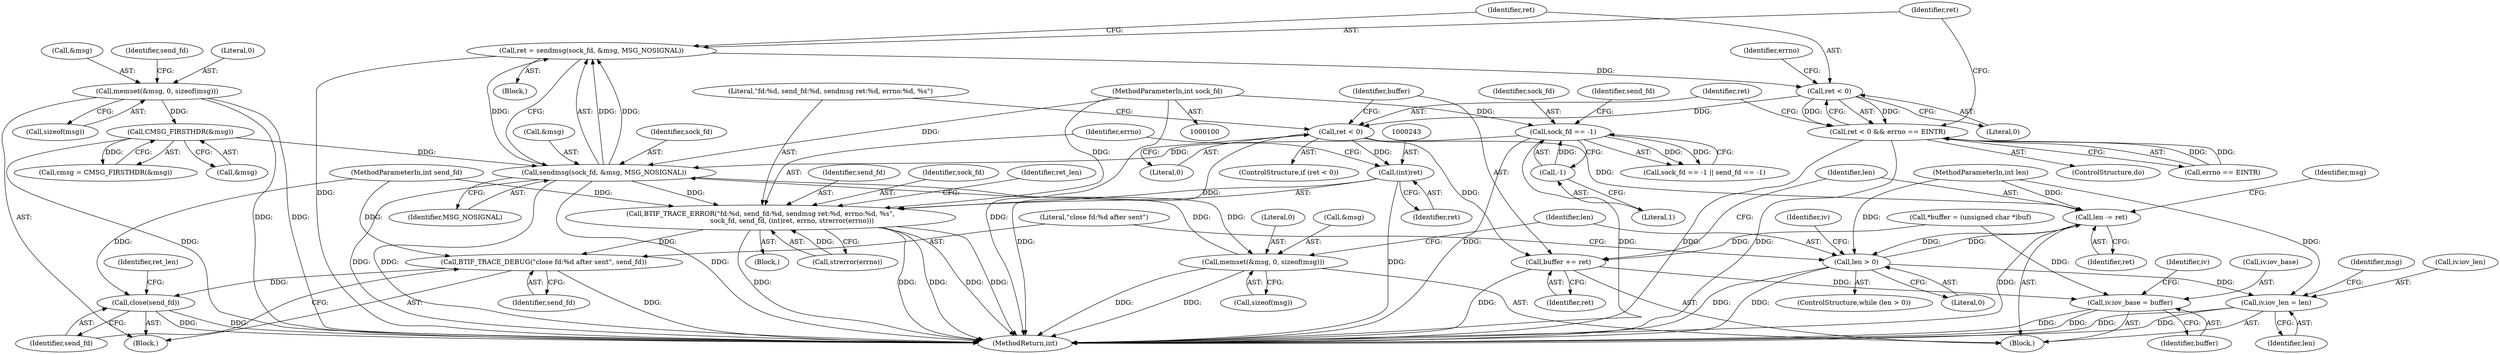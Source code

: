 digraph "0_Android_472271b153c5dc53c28beac55480a8d8434b2d5c_47@API" {
"1000219" [label="(Call,ret = sendmsg(sock_fd, &msg, MSG_NOSIGNAL))"];
"1000221" [label="(Call,sendmsg(sock_fd, &msg, MSG_NOSIGNAL))"];
"1000129" [label="(Call,sock_fd == -1)"];
"1000101" [label="(MethodParameterIn,int sock_fd)"];
"1000131" [label="(Call,-1)"];
"1000259" [label="(Call,memset(&msg, 0, sizeof(msg)))"];
"1000153" [label="(Call,CMSG_FIRSTHDR(&msg))"];
"1000114" [label="(Call,memset(&msg, 0, sizeof(msg)))"];
"1000227" [label="(Call,ret < 0)"];
"1000226" [label="(Call,ret < 0 && errno == EINTR)"];
"1000234" [label="(Call,ret < 0)"];
"1000242" [label="(Call,(int)ret)"];
"1000238" [label="(Call,BTIF_TRACE_ERROR(\"fd:%d, send_fd:%d, sendmsg ret:%d, errno:%d, %s\",\n                              sock_fd, send_fd, (int)ret, errno, strerror(errno)))"];
"1000265" [label="(Call,BTIF_TRACE_DEBUG(\"close fd:%d after sent\", send_fd))"];
"1000268" [label="(Call,close(send_fd))"];
"1000253" [label="(Call,buffer += ret)"];
"1000196" [label="(Call,iv.iov_base = buffer)"];
"1000256" [label="(Call,len -= ret)"];
"1000185" [label="(Call,len > 0)"];
"1000201" [label="(Call,iv.iov_len = len)"];
"1000241" [label="(Identifier,send_fd)"];
"1000114" [label="(Call,memset(&msg, 0, sizeof(msg)))"];
"1000271" [label="(Identifier,ret_len)"];
"1000134" [label="(Identifier,send_fd)"];
"1000186" [label="(Identifier,len)"];
"1000221" [label="(Call,sendmsg(sock_fd, &msg, MSG_NOSIGNAL))"];
"1000263" [label="(Call,sizeof(msg))"];
"1000266" [label="(Literal,\"close fd:%d after sent\")"];
"1000184" [label="(ControlStructure,while (len > 0))"];
"1000201" [label="(Call,iv.iov_len = len)"];
"1000151" [label="(Call,cmsg = CMSG_FIRSTHDR(&msg))"];
"1000217" [label="(ControlStructure,do)"];
"1000268" [label="(Call,close(send_fd))"];
"1000227" [label="(Call,ret < 0)"];
"1000228" [label="(Identifier,ret)"];
"1000226" [label="(Call,ret < 0 && errno == EINTR)"];
"1000239" [label="(Literal,\"fd:%d, send_fd:%d, sendmsg ret:%d, errno:%d, %s\")"];
"1000260" [label="(Call,&msg)"];
"1000219" [label="(Call,ret = sendmsg(sock_fd, &msg, MSG_NOSIGNAL))"];
"1000117" [label="(Literal,0)"];
"1000104" [label="(MethodParameterIn,int send_fd)"];
"1000245" [label="(Identifier,errno)"];
"1000229" [label="(Literal,0)"];
"1000262" [label="(Literal,0)"];
"1000272" [label="(MethodReturn,int)"];
"1000230" [label="(Call,errno == EINTR)"];
"1000246" [label="(Call,strerror(errno))"];
"1000240" [label="(Identifier,sock_fd)"];
"1000132" [label="(Literal,1)"];
"1000233" [label="(ControlStructure,if (ret < 0))"];
"1000101" [label="(MethodParameterIn,int sock_fd)"];
"1000196" [label="(Call,iv.iov_base = buffer)"];
"1000115" [label="(Call,&msg)"];
"1000188" [label="(Block,)"];
"1000234" [label="(Call,ret < 0)"];
"1000225" [label="(Identifier,MSG_NOSIGNAL)"];
"1000261" [label="(Identifier,msg)"];
"1000235" [label="(Identifier,ret)"];
"1000124" [label="(Identifier,send_fd)"];
"1000187" [label="(Literal,0)"];
"1000131" [label="(Call,-1)"];
"1000220" [label="(Identifier,ret)"];
"1000200" [label="(Identifier,buffer)"];
"1000231" [label="(Identifier,errno)"];
"1000103" [label="(MethodParameterIn,int len)"];
"1000237" [label="(Block,)"];
"1000185" [label="(Call,len > 0)"];
"1000203" [label="(Identifier,iv)"];
"1000259" [label="(Call,memset(&msg, 0, sizeof(msg)))"];
"1000208" [label="(Identifier,msg)"];
"1000238" [label="(Call,BTIF_TRACE_ERROR(\"fd:%d, send_fd:%d, sendmsg ret:%d, errno:%d, %s\",\n                              sock_fd, send_fd, (int)ret, errno, strerror(errno)))"];
"1000118" [label="(Call,sizeof(msg))"];
"1000244" [label="(Identifier,ret)"];
"1000192" [label="(Identifier,iv)"];
"1000256" [label="(Call,len -= ret)"];
"1000236" [label="(Literal,0)"];
"1000253" [label="(Call,buffer += ret)"];
"1000205" [label="(Identifier,len)"];
"1000197" [label="(Call,iv.iov_base)"];
"1000222" [label="(Identifier,sock_fd)"];
"1000242" [label="(Call,(int)ret)"];
"1000202" [label="(Call,iv.iov_len)"];
"1000153" [label="(Call,CMSG_FIRSTHDR(&msg))"];
"1000255" [label="(Identifier,ret)"];
"1000218" [label="(Block,)"];
"1000129" [label="(Call,sock_fd == -1)"];
"1000223" [label="(Call,&msg)"];
"1000249" [label="(Identifier,ret_len)"];
"1000257" [label="(Identifier,len)"];
"1000267" [label="(Identifier,send_fd)"];
"1000269" [label="(Identifier,send_fd)"];
"1000105" [label="(Block,)"];
"1000254" [label="(Identifier,buffer)"];
"1000265" [label="(Call,BTIF_TRACE_DEBUG(\"close fd:%d after sent\", send_fd))"];
"1000109" [label="(Call,*buffer = (unsigned char *)buf)"];
"1000154" [label="(Call,&msg)"];
"1000130" [label="(Identifier,sock_fd)"];
"1000128" [label="(Call,sock_fd == -1 || send_fd == -1)"];
"1000258" [label="(Identifier,ret)"];
"1000219" -> "1000218"  [label="AST: "];
"1000219" -> "1000221"  [label="CFG: "];
"1000220" -> "1000219"  [label="AST: "];
"1000221" -> "1000219"  [label="AST: "];
"1000228" -> "1000219"  [label="CFG: "];
"1000219" -> "1000272"  [label="DDG: "];
"1000221" -> "1000219"  [label="DDG: "];
"1000221" -> "1000219"  [label="DDG: "];
"1000221" -> "1000219"  [label="DDG: "];
"1000219" -> "1000227"  [label="DDG: "];
"1000221" -> "1000225"  [label="CFG: "];
"1000222" -> "1000221"  [label="AST: "];
"1000223" -> "1000221"  [label="AST: "];
"1000225" -> "1000221"  [label="AST: "];
"1000221" -> "1000272"  [label="DDG: "];
"1000221" -> "1000272"  [label="DDG: "];
"1000221" -> "1000272"  [label="DDG: "];
"1000129" -> "1000221"  [label="DDG: "];
"1000101" -> "1000221"  [label="DDG: "];
"1000259" -> "1000221"  [label="DDG: "];
"1000153" -> "1000221"  [label="DDG: "];
"1000221" -> "1000238"  [label="DDG: "];
"1000221" -> "1000259"  [label="DDG: "];
"1000129" -> "1000128"  [label="AST: "];
"1000129" -> "1000131"  [label="CFG: "];
"1000130" -> "1000129"  [label="AST: "];
"1000131" -> "1000129"  [label="AST: "];
"1000134" -> "1000129"  [label="CFG: "];
"1000128" -> "1000129"  [label="CFG: "];
"1000129" -> "1000272"  [label="DDG: "];
"1000129" -> "1000272"  [label="DDG: "];
"1000129" -> "1000128"  [label="DDG: "];
"1000129" -> "1000128"  [label="DDG: "];
"1000101" -> "1000129"  [label="DDG: "];
"1000131" -> "1000129"  [label="DDG: "];
"1000101" -> "1000100"  [label="AST: "];
"1000101" -> "1000272"  [label="DDG: "];
"1000101" -> "1000238"  [label="DDG: "];
"1000131" -> "1000132"  [label="CFG: "];
"1000132" -> "1000131"  [label="AST: "];
"1000259" -> "1000188"  [label="AST: "];
"1000259" -> "1000263"  [label="CFG: "];
"1000260" -> "1000259"  [label="AST: "];
"1000262" -> "1000259"  [label="AST: "];
"1000263" -> "1000259"  [label="AST: "];
"1000186" -> "1000259"  [label="CFG: "];
"1000259" -> "1000272"  [label="DDG: "];
"1000259" -> "1000272"  [label="DDG: "];
"1000153" -> "1000151"  [label="AST: "];
"1000153" -> "1000154"  [label="CFG: "];
"1000154" -> "1000153"  [label="AST: "];
"1000151" -> "1000153"  [label="CFG: "];
"1000153" -> "1000272"  [label="DDG: "];
"1000153" -> "1000151"  [label="DDG: "];
"1000114" -> "1000153"  [label="DDG: "];
"1000114" -> "1000105"  [label="AST: "];
"1000114" -> "1000118"  [label="CFG: "];
"1000115" -> "1000114"  [label="AST: "];
"1000117" -> "1000114"  [label="AST: "];
"1000118" -> "1000114"  [label="AST: "];
"1000124" -> "1000114"  [label="CFG: "];
"1000114" -> "1000272"  [label="DDG: "];
"1000114" -> "1000272"  [label="DDG: "];
"1000227" -> "1000226"  [label="AST: "];
"1000227" -> "1000229"  [label="CFG: "];
"1000228" -> "1000227"  [label="AST: "];
"1000229" -> "1000227"  [label="AST: "];
"1000231" -> "1000227"  [label="CFG: "];
"1000226" -> "1000227"  [label="CFG: "];
"1000227" -> "1000226"  [label="DDG: "];
"1000227" -> "1000226"  [label="DDG: "];
"1000227" -> "1000234"  [label="DDG: "];
"1000226" -> "1000217"  [label="AST: "];
"1000226" -> "1000230"  [label="CFG: "];
"1000230" -> "1000226"  [label="AST: "];
"1000220" -> "1000226"  [label="CFG: "];
"1000235" -> "1000226"  [label="CFG: "];
"1000226" -> "1000272"  [label="DDG: "];
"1000226" -> "1000272"  [label="DDG: "];
"1000230" -> "1000226"  [label="DDG: "];
"1000230" -> "1000226"  [label="DDG: "];
"1000234" -> "1000233"  [label="AST: "];
"1000234" -> "1000236"  [label="CFG: "];
"1000235" -> "1000234"  [label="AST: "];
"1000236" -> "1000234"  [label="AST: "];
"1000239" -> "1000234"  [label="CFG: "];
"1000254" -> "1000234"  [label="CFG: "];
"1000234" -> "1000272"  [label="DDG: "];
"1000234" -> "1000242"  [label="DDG: "];
"1000234" -> "1000253"  [label="DDG: "];
"1000234" -> "1000256"  [label="DDG: "];
"1000242" -> "1000238"  [label="AST: "];
"1000242" -> "1000244"  [label="CFG: "];
"1000243" -> "1000242"  [label="AST: "];
"1000244" -> "1000242"  [label="AST: "];
"1000245" -> "1000242"  [label="CFG: "];
"1000242" -> "1000272"  [label="DDG: "];
"1000242" -> "1000238"  [label="DDG: "];
"1000238" -> "1000237"  [label="AST: "];
"1000238" -> "1000246"  [label="CFG: "];
"1000239" -> "1000238"  [label="AST: "];
"1000240" -> "1000238"  [label="AST: "];
"1000241" -> "1000238"  [label="AST: "];
"1000245" -> "1000238"  [label="AST: "];
"1000246" -> "1000238"  [label="AST: "];
"1000249" -> "1000238"  [label="CFG: "];
"1000238" -> "1000272"  [label="DDG: "];
"1000238" -> "1000272"  [label="DDG: "];
"1000238" -> "1000272"  [label="DDG: "];
"1000238" -> "1000272"  [label="DDG: "];
"1000238" -> "1000272"  [label="DDG: "];
"1000104" -> "1000238"  [label="DDG: "];
"1000246" -> "1000238"  [label="DDG: "];
"1000238" -> "1000265"  [label="DDG: "];
"1000265" -> "1000105"  [label="AST: "];
"1000265" -> "1000267"  [label="CFG: "];
"1000266" -> "1000265"  [label="AST: "];
"1000267" -> "1000265"  [label="AST: "];
"1000269" -> "1000265"  [label="CFG: "];
"1000265" -> "1000272"  [label="DDG: "];
"1000104" -> "1000265"  [label="DDG: "];
"1000265" -> "1000268"  [label="DDG: "];
"1000268" -> "1000105"  [label="AST: "];
"1000268" -> "1000269"  [label="CFG: "];
"1000269" -> "1000268"  [label="AST: "];
"1000271" -> "1000268"  [label="CFG: "];
"1000268" -> "1000272"  [label="DDG: "];
"1000268" -> "1000272"  [label="DDG: "];
"1000104" -> "1000268"  [label="DDG: "];
"1000253" -> "1000188"  [label="AST: "];
"1000253" -> "1000255"  [label="CFG: "];
"1000254" -> "1000253"  [label="AST: "];
"1000255" -> "1000253"  [label="AST: "];
"1000257" -> "1000253"  [label="CFG: "];
"1000253" -> "1000272"  [label="DDG: "];
"1000253" -> "1000196"  [label="DDG: "];
"1000109" -> "1000253"  [label="DDG: "];
"1000196" -> "1000188"  [label="AST: "];
"1000196" -> "1000200"  [label="CFG: "];
"1000197" -> "1000196"  [label="AST: "];
"1000200" -> "1000196"  [label="AST: "];
"1000203" -> "1000196"  [label="CFG: "];
"1000196" -> "1000272"  [label="DDG: "];
"1000196" -> "1000272"  [label="DDG: "];
"1000109" -> "1000196"  [label="DDG: "];
"1000256" -> "1000188"  [label="AST: "];
"1000256" -> "1000258"  [label="CFG: "];
"1000257" -> "1000256"  [label="AST: "];
"1000258" -> "1000256"  [label="AST: "];
"1000261" -> "1000256"  [label="CFG: "];
"1000256" -> "1000272"  [label="DDG: "];
"1000256" -> "1000185"  [label="DDG: "];
"1000103" -> "1000256"  [label="DDG: "];
"1000185" -> "1000256"  [label="DDG: "];
"1000185" -> "1000184"  [label="AST: "];
"1000185" -> "1000187"  [label="CFG: "];
"1000186" -> "1000185"  [label="AST: "];
"1000187" -> "1000185"  [label="AST: "];
"1000192" -> "1000185"  [label="CFG: "];
"1000266" -> "1000185"  [label="CFG: "];
"1000185" -> "1000272"  [label="DDG: "];
"1000185" -> "1000272"  [label="DDG: "];
"1000103" -> "1000185"  [label="DDG: "];
"1000185" -> "1000201"  [label="DDG: "];
"1000201" -> "1000188"  [label="AST: "];
"1000201" -> "1000205"  [label="CFG: "];
"1000202" -> "1000201"  [label="AST: "];
"1000205" -> "1000201"  [label="AST: "];
"1000208" -> "1000201"  [label="CFG: "];
"1000201" -> "1000272"  [label="DDG: "];
"1000201" -> "1000272"  [label="DDG: "];
"1000103" -> "1000201"  [label="DDG: "];
}
